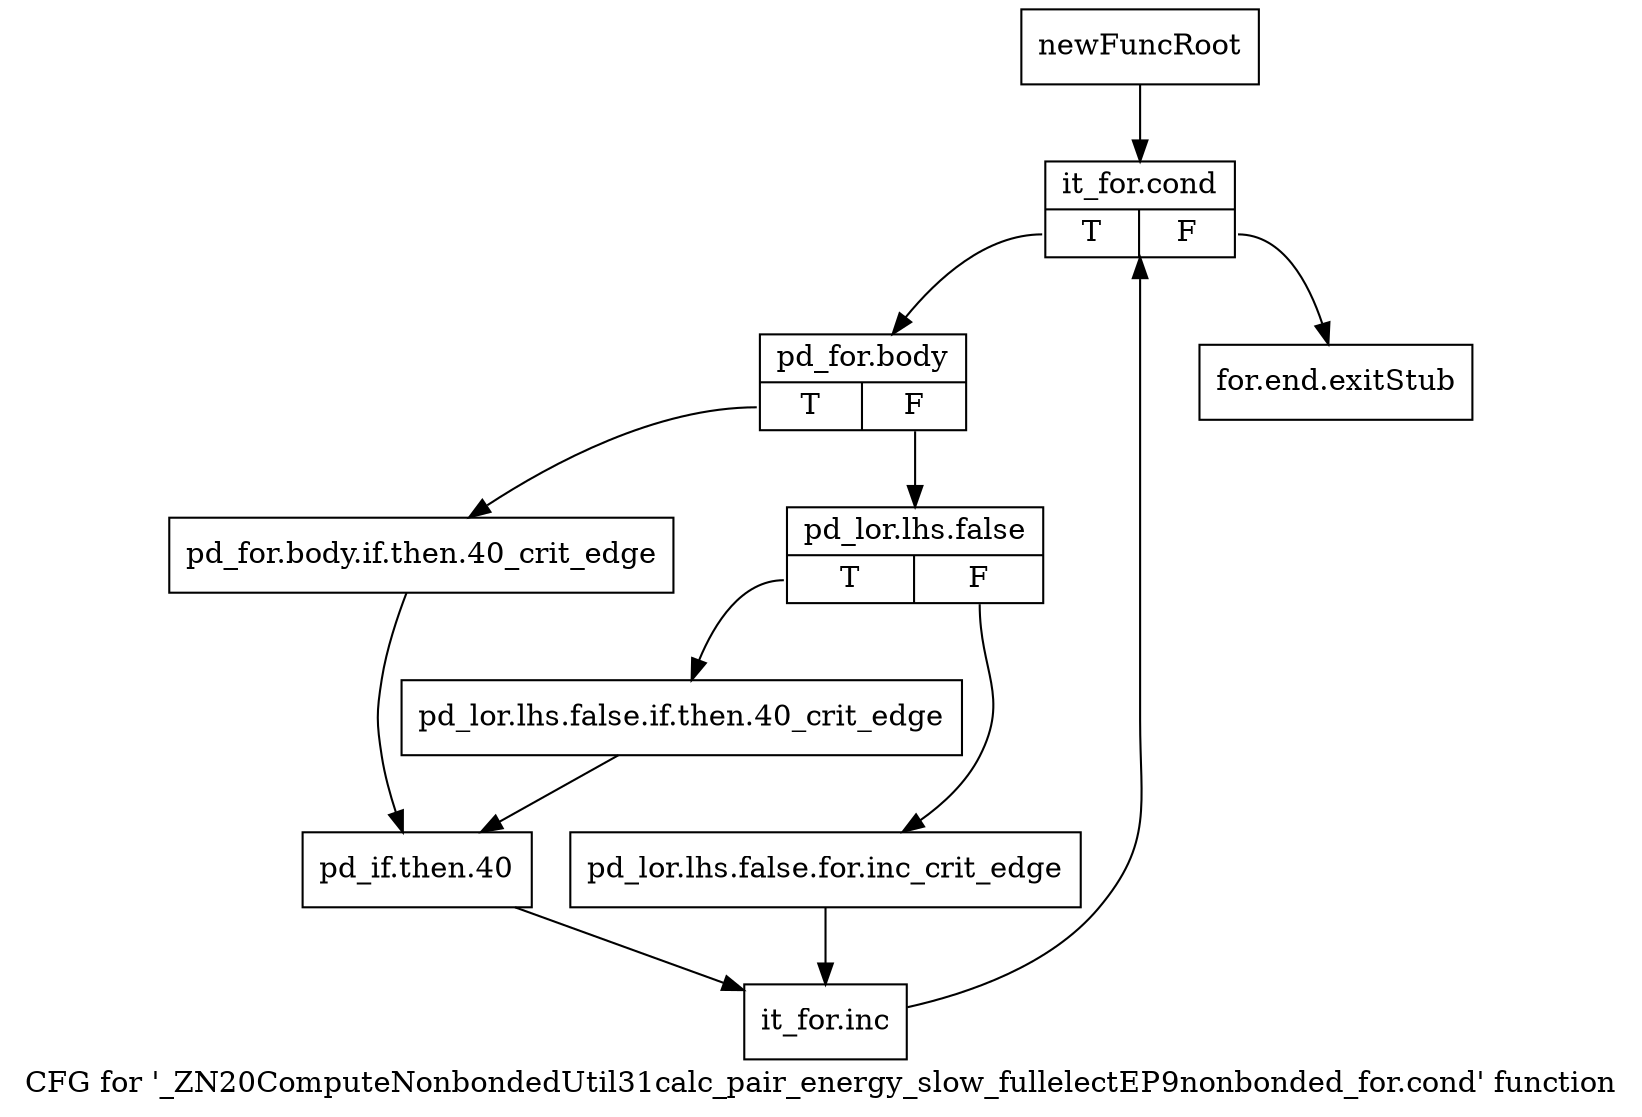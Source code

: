 digraph "CFG for '_ZN20ComputeNonbondedUtil31calc_pair_energy_slow_fullelectEP9nonbonded_for.cond' function" {
	label="CFG for '_ZN20ComputeNonbondedUtil31calc_pair_energy_slow_fullelectEP9nonbonded_for.cond' function";

	Node0x2571d40 [shape=record,label="{newFuncRoot}"];
	Node0x2571d40 -> Node0x2571de0;
	Node0x2571d90 [shape=record,label="{for.end.exitStub}"];
	Node0x2571de0 [shape=record,label="{it_for.cond|{<s0>T|<s1>F}}"];
	Node0x2571de0:s0 -> Node0x2571e30;
	Node0x2571de0:s1 -> Node0x2571d90;
	Node0x2571e30 [shape=record,label="{pd_for.body|{<s0>T|<s1>F}}"];
	Node0x2571e30:s0 -> Node0x2571f70;
	Node0x2571e30:s1 -> Node0x2571e80;
	Node0x2571e80 [shape=record,label="{pd_lor.lhs.false|{<s0>T|<s1>F}}"];
	Node0x2571e80:s0 -> Node0x2571f20;
	Node0x2571e80:s1 -> Node0x2571ed0;
	Node0x2571ed0 [shape=record,label="{pd_lor.lhs.false.for.inc_crit_edge}"];
	Node0x2571ed0 -> Node0x2572010;
	Node0x2571f20 [shape=record,label="{pd_lor.lhs.false.if.then.40_crit_edge}"];
	Node0x2571f20 -> Node0x2571fc0;
	Node0x2571f70 [shape=record,label="{pd_for.body.if.then.40_crit_edge}"];
	Node0x2571f70 -> Node0x2571fc0;
	Node0x2571fc0 [shape=record,label="{pd_if.then.40}"];
	Node0x2571fc0 -> Node0x2572010;
	Node0x2572010 [shape=record,label="{it_for.inc}"];
	Node0x2572010 -> Node0x2571de0;
}
